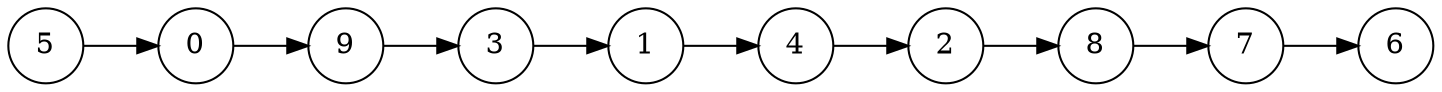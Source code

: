 digraph {
rankdir = LR;
node [shape = circle];
"0" -> "9"
"1" -> "4"
"2" -> "8"
"3" -> "1"
"4" -> "2"
"5" -> "0"
"7" -> "6"
"8" -> "7"
"9" -> "3"
}
